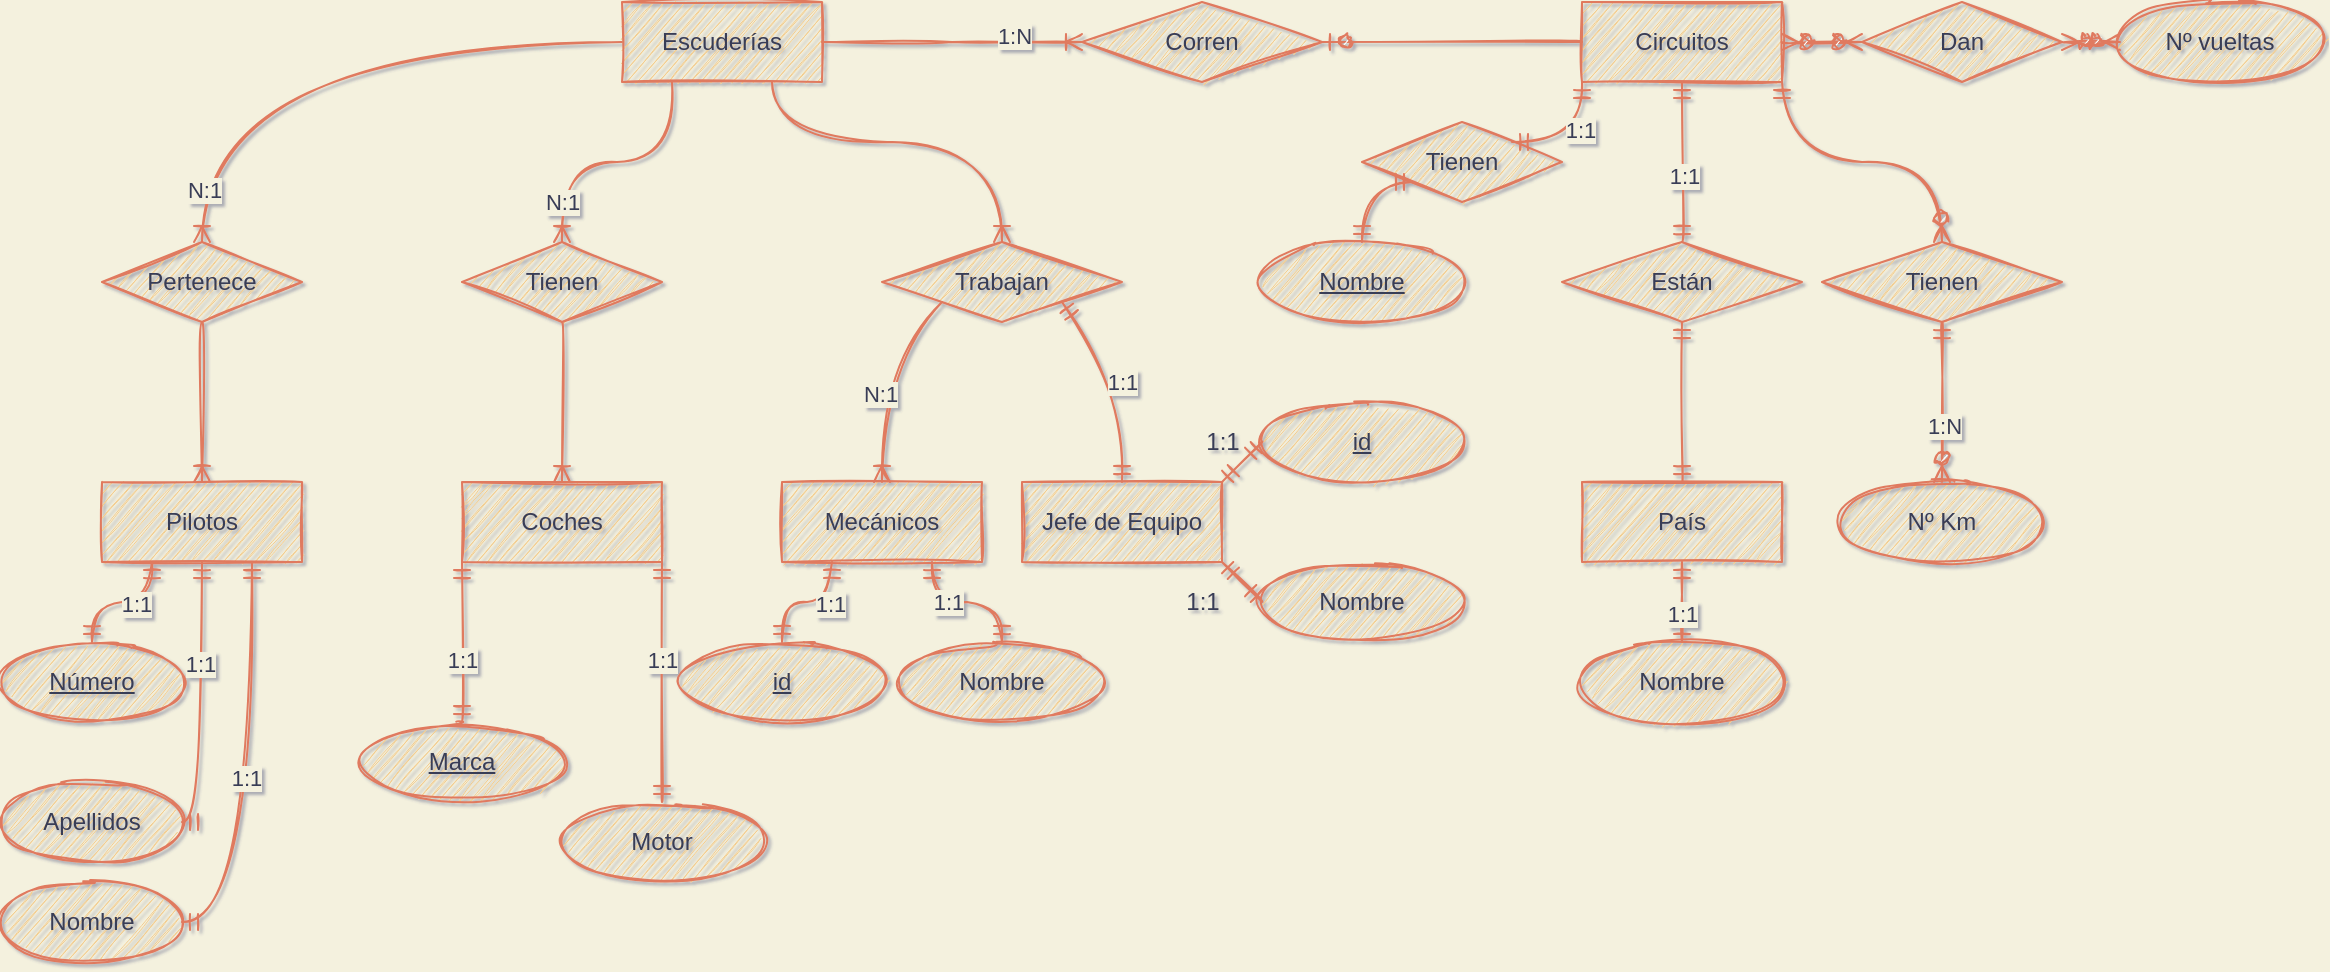 <mxfile version="13.6.4" type="github">
  <diagram id="R2lEEEUBdFMjLlhIrx00" name="Page-1">
    <mxGraphModel dx="1038" dy="537" grid="1" gridSize="10" guides="1" tooltips="1" connect="1" arrows="1" fold="1" page="1" pageScale="1" pageWidth="1169" pageHeight="827" background="#F4F1DE" math="0" shadow="1" extFonts="Permanent Marker^https://fonts.googleapis.com/css?family=Permanent+Marker">
      <root>
        <mxCell id="0" />
        <mxCell id="1" parent="0" />
        <mxCell id="U4um-OTRi30KTPcdBsrc-1" value="Escuderías" style="whiteSpace=wrap;html=1;align=center;fillColor=#F2CC8F;strokeColor=#E07A5F;fontColor=#393C56;sketch=1;" parent="1" vertex="1">
          <mxGeometry x="320" y="80" width="100" height="40" as="geometry" />
        </mxCell>
        <mxCell id="U4um-OTRi30KTPcdBsrc-2" value="Pilotos" style="whiteSpace=wrap;html=1;align=center;fillColor=#F2CC8F;strokeColor=#E07A5F;fontColor=#393C56;sketch=1;" parent="1" vertex="1">
          <mxGeometry x="60" y="320" width="100" height="40" as="geometry" />
        </mxCell>
        <mxCell id="U4um-OTRi30KTPcdBsrc-6" value="Pertenece" style="shape=rhombus;perimeter=rhombusPerimeter;whiteSpace=wrap;html=1;align=center;fillColor=#F2CC8F;strokeColor=#E07A5F;fontColor=#393C56;sketch=1;" parent="1" vertex="1">
          <mxGeometry x="60" y="200" width="100" height="40" as="geometry" />
        </mxCell>
        <mxCell id="U4um-OTRi30KTPcdBsrc-7" value="" style="fontSize=12;html=1;endArrow=ERoneToMany;exitX=0;exitY=0.5;exitDx=0;exitDy=0;labelBackgroundColor=#F4F1DE;strokeColor=#E07A5F;fontColor=#393C56;sketch=1;curved=1;" parent="1" source="U4um-OTRi30KTPcdBsrc-1" edge="1">
          <mxGeometry width="100" height="100" relative="1" as="geometry">
            <mxPoint x="290" y="160" as="sourcePoint" />
            <mxPoint x="110" y="200" as="targetPoint" />
            <Array as="points">
              <mxPoint x="110" y="100" />
            </Array>
          </mxGeometry>
        </mxCell>
        <mxCell id="U4um-OTRi30KTPcdBsrc-73" value="N:1" style="edgeLabel;html=1;align=center;verticalAlign=middle;resizable=0;points=[];rotation=0;labelBackgroundColor=#F4F1DE;fontColor=#393C56;sketch=1;" parent="U4um-OTRi30KTPcdBsrc-7" vertex="1" connectable="0">
          <mxGeometry x="0.828" y="1" relative="1" as="geometry">
            <mxPoint as="offset" />
          </mxGeometry>
        </mxCell>
        <mxCell id="U4um-OTRi30KTPcdBsrc-10" value="" style="fontSize=12;html=1;endArrow=ERoneToMany;exitX=0.5;exitY=1;exitDx=0;exitDy=0;entryX=0.5;entryY=0;entryDx=0;entryDy=0;labelBackgroundColor=#F4F1DE;strokeColor=#E07A5F;fontColor=#393C56;sketch=1;curved=1;" parent="1" source="U4um-OTRi30KTPcdBsrc-6" target="U4um-OTRi30KTPcdBsrc-2" edge="1">
          <mxGeometry width="100" height="100" relative="1" as="geometry">
            <mxPoint x="370" y="350" as="sourcePoint" />
            <mxPoint x="470" y="250" as="targetPoint" />
          </mxGeometry>
        </mxCell>
        <mxCell id="U4um-OTRi30KTPcdBsrc-11" value="Tienen" style="shape=rhombus;perimeter=rhombusPerimeter;whiteSpace=wrap;html=1;align=center;fillColor=#F2CC8F;strokeColor=#E07A5F;fontColor=#393C56;sketch=1;" parent="1" vertex="1">
          <mxGeometry x="240" y="200" width="100" height="40" as="geometry" />
        </mxCell>
        <mxCell id="U4um-OTRi30KTPcdBsrc-12" value="Coches" style="whiteSpace=wrap;html=1;align=center;fillColor=#F2CC8F;strokeColor=#E07A5F;fontColor=#393C56;sketch=1;" parent="1" vertex="1">
          <mxGeometry x="240" y="320" width="100" height="40" as="geometry" />
        </mxCell>
        <mxCell id="U4um-OTRi30KTPcdBsrc-13" value="Trabajan" style="shape=rhombus;perimeter=rhombusPerimeter;whiteSpace=wrap;html=1;align=center;fillColor=#F2CC8F;strokeColor=#E07A5F;fontColor=#393C56;sketch=1;" parent="1" vertex="1">
          <mxGeometry x="450" y="200" width="120" height="40" as="geometry" />
        </mxCell>
        <mxCell id="U4um-OTRi30KTPcdBsrc-14" value="Mecánicos" style="whiteSpace=wrap;html=1;align=center;fillColor=#F2CC8F;strokeColor=#E07A5F;fontColor=#393C56;sketch=1;" parent="1" vertex="1">
          <mxGeometry x="400" y="320" width="100" height="40" as="geometry" />
        </mxCell>
        <mxCell id="U4um-OTRi30KTPcdBsrc-15" value="Jefe de Equipo" style="whiteSpace=wrap;html=1;align=center;fillColor=#F2CC8F;strokeColor=#E07A5F;fontColor=#393C56;sketch=1;" parent="1" vertex="1">
          <mxGeometry x="520" y="320" width="100" height="40" as="geometry" />
        </mxCell>
        <mxCell id="U4um-OTRi30KTPcdBsrc-16" value="Corren" style="shape=rhombus;perimeter=rhombusPerimeter;whiteSpace=wrap;html=1;align=center;fillColor=#F2CC8F;strokeColor=#E07A5F;fontColor=#393C56;sketch=1;" parent="1" vertex="1">
          <mxGeometry x="550" y="80" width="120" height="40" as="geometry" />
        </mxCell>
        <mxCell id="U4um-OTRi30KTPcdBsrc-17" value="Circuitos" style="whiteSpace=wrap;html=1;align=center;fillColor=#F2CC8F;strokeColor=#E07A5F;fontColor=#393C56;sketch=1;" parent="1" vertex="1">
          <mxGeometry x="800" y="80" width="100" height="40" as="geometry" />
        </mxCell>
        <mxCell id="U4um-OTRi30KTPcdBsrc-18" value="Están" style="shape=rhombus;perimeter=rhombusPerimeter;whiteSpace=wrap;html=1;align=center;fillColor=#F2CC8F;strokeColor=#E07A5F;fontColor=#393C56;sketch=1;" parent="1" vertex="1">
          <mxGeometry x="790" y="200" width="120" height="40" as="geometry" />
        </mxCell>
        <mxCell id="U4um-OTRi30KTPcdBsrc-19" value="País" style="whiteSpace=wrap;html=1;align=center;fillColor=#F2CC8F;strokeColor=#E07A5F;fontColor=#393C56;sketch=1;" parent="1" vertex="1">
          <mxGeometry x="800" y="320" width="100" height="40" as="geometry" />
        </mxCell>
        <mxCell id="U4um-OTRi30KTPcdBsrc-20" value="Tienen" style="shape=rhombus;perimeter=rhombusPerimeter;whiteSpace=wrap;html=1;align=center;fillColor=#F2CC8F;strokeColor=#E07A5F;fontColor=#393C56;sketch=1;" parent="1" vertex="1">
          <mxGeometry x="920" y="200" width="120" height="40" as="geometry" />
        </mxCell>
        <mxCell id="U4um-OTRi30KTPcdBsrc-22" value="Dan" style="shape=rhombus;perimeter=rhombusPerimeter;whiteSpace=wrap;html=1;align=center;fillColor=#F2CC8F;strokeColor=#E07A5F;fontColor=#393C56;sketch=1;" parent="1" vertex="1">
          <mxGeometry x="940" y="80" width="100" height="40" as="geometry" />
        </mxCell>
        <mxCell id="U4um-OTRi30KTPcdBsrc-24" value="" style="fontSize=12;html=1;endArrow=ERoneToMany;entryX=0.5;entryY=0;entryDx=0;entryDy=0;exitX=0.25;exitY=1;exitDx=0;exitDy=0;labelBackgroundColor=#F4F1DE;strokeColor=#E07A5F;fontColor=#393C56;sketch=1;curved=1;" parent="1" source="U4um-OTRi30KTPcdBsrc-1" target="U4um-OTRi30KTPcdBsrc-11" edge="1">
          <mxGeometry width="100" height="100" relative="1" as="geometry">
            <mxPoint x="370" y="260" as="sourcePoint" />
            <mxPoint x="470" y="160" as="targetPoint" />
            <Array as="points">
              <mxPoint x="345" y="160" />
              <mxPoint x="290" y="160" />
            </Array>
          </mxGeometry>
        </mxCell>
        <mxCell id="U4um-OTRi30KTPcdBsrc-25" value="" style="fontSize=12;html=1;endArrow=ERoneToMany;entryX=0.5;entryY=0;entryDx=0;entryDy=0;exitX=0.5;exitY=1;exitDx=0;exitDy=0;labelBackgroundColor=#F4F1DE;strokeColor=#E07A5F;fontColor=#393C56;sketch=1;curved=1;" parent="1" source="U4um-OTRi30KTPcdBsrc-11" target="U4um-OTRi30KTPcdBsrc-12" edge="1">
          <mxGeometry width="100" height="100" relative="1" as="geometry">
            <mxPoint x="380" y="130" as="sourcePoint" />
            <mxPoint x="300" y="210" as="targetPoint" />
          </mxGeometry>
        </mxCell>
        <mxCell id="U4um-OTRi30KTPcdBsrc-84" value="N:1" style="edgeLabel;html=1;align=center;verticalAlign=middle;resizable=0;points=[];labelBackgroundColor=#F4F1DE;fontColor=#393C56;sketch=1;" parent="U4um-OTRi30KTPcdBsrc-25" vertex="1" connectable="0">
          <mxGeometry x="0.418" relative="1" as="geometry">
            <mxPoint y="-116.55" as="offset" />
          </mxGeometry>
        </mxCell>
        <mxCell id="U4um-OTRi30KTPcdBsrc-26" value="" style="fontSize=12;html=1;endArrow=ERoneToMany;entryX=0.5;entryY=0;entryDx=0;entryDy=0;exitX=0.75;exitY=1;exitDx=0;exitDy=0;labelBackgroundColor=#F4F1DE;strokeColor=#E07A5F;fontColor=#393C56;sketch=1;curved=1;" parent="1" source="U4um-OTRi30KTPcdBsrc-1" target="U4um-OTRi30KTPcdBsrc-13" edge="1">
          <mxGeometry width="100" height="100" relative="1" as="geometry">
            <mxPoint x="370" y="260" as="sourcePoint" />
            <mxPoint x="470" y="160" as="targetPoint" />
            <Array as="points">
              <mxPoint x="395" y="150" />
              <mxPoint x="510" y="150" />
            </Array>
          </mxGeometry>
        </mxCell>
        <mxCell id="U4um-OTRi30KTPcdBsrc-27" value="" style="fontSize=12;html=1;endArrow=ERoneToMany;entryX=0.5;entryY=0;entryDx=0;entryDy=0;exitX=0;exitY=1;exitDx=0;exitDy=0;labelBackgroundColor=#F4F1DE;strokeColor=#E07A5F;fontColor=#393C56;sketch=1;curved=1;" parent="1" source="U4um-OTRi30KTPcdBsrc-13" target="U4um-OTRi30KTPcdBsrc-14" edge="1">
          <mxGeometry width="100" height="100" relative="1" as="geometry">
            <mxPoint x="380" y="130" as="sourcePoint" />
            <mxPoint x="520" y="210" as="targetPoint" />
            <Array as="points">
              <mxPoint x="450" y="260" />
            </Array>
          </mxGeometry>
        </mxCell>
        <mxCell id="U4um-OTRi30KTPcdBsrc-85" value="N:1" style="edgeLabel;html=1;align=center;verticalAlign=middle;resizable=0;points=[];labelBackgroundColor=#F4F1DE;fontColor=#393C56;sketch=1;" parent="U4um-OTRi30KTPcdBsrc-27" vertex="1" connectable="0">
          <mxGeometry x="0.128" y="-1" relative="1" as="geometry">
            <mxPoint as="offset" />
          </mxGeometry>
        </mxCell>
        <mxCell id="U4um-OTRi30KTPcdBsrc-28" value="" style="fontSize=12;html=1;endArrow=ERmandOne;startArrow=ERmandOne;exitX=0.5;exitY=0;exitDx=0;exitDy=0;entryX=1;entryY=1;entryDx=0;entryDy=0;labelBackgroundColor=#F4F1DE;strokeColor=#E07A5F;fontColor=#393C56;sketch=1;curved=1;" parent="1" source="U4um-OTRi30KTPcdBsrc-15" target="U4um-OTRi30KTPcdBsrc-13" edge="1">
          <mxGeometry width="100" height="100" relative="1" as="geometry">
            <mxPoint x="370" y="260" as="sourcePoint" />
            <mxPoint x="470" y="160" as="targetPoint" />
            <Array as="points">
              <mxPoint x="570" y="270" />
            </Array>
          </mxGeometry>
        </mxCell>
        <mxCell id="U4um-OTRi30KTPcdBsrc-86" value="1:1" style="edgeLabel;html=1;align=center;verticalAlign=middle;resizable=0;points=[];labelBackgroundColor=#F4F1DE;fontColor=#393C56;sketch=1;" parent="U4um-OTRi30KTPcdBsrc-28" vertex="1" connectable="0">
          <mxGeometry y="9" relative="1" as="geometry">
            <mxPoint x="6.99" y="-5.68" as="offset" />
          </mxGeometry>
        </mxCell>
        <mxCell id="U4um-OTRi30KTPcdBsrc-29" value="" style="edgeStyle=entityRelationEdgeStyle;fontSize=12;html=1;endArrow=ERoneToMany;exitX=1;exitY=0.5;exitDx=0;exitDy=0;entryX=0;entryY=0.5;entryDx=0;entryDy=0;labelBackgroundColor=#F4F1DE;strokeColor=#E07A5F;fontColor=#393C56;sketch=1;curved=1;" parent="1" source="U4um-OTRi30KTPcdBsrc-1" target="U4um-OTRi30KTPcdBsrc-16" edge="1">
          <mxGeometry width="100" height="100" relative="1" as="geometry">
            <mxPoint x="550" y="260" as="sourcePoint" />
            <mxPoint x="650" y="160" as="targetPoint" />
          </mxGeometry>
        </mxCell>
        <mxCell id="U4um-OTRi30KTPcdBsrc-87" value="1:N" style="edgeLabel;html=1;align=center;verticalAlign=middle;resizable=0;points=[];labelBackgroundColor=#F4F1DE;fontColor=#393C56;sketch=1;" parent="U4um-OTRi30KTPcdBsrc-29" vertex="1" connectable="0">
          <mxGeometry x="0.468" y="3" relative="1" as="geometry">
            <mxPoint as="offset" />
          </mxGeometry>
        </mxCell>
        <mxCell id="U4um-OTRi30KTPcdBsrc-31" value="" style="fontSize=12;html=1;endArrow=ERzeroToOne;endFill=1;exitX=0;exitY=0.5;exitDx=0;exitDy=0;entryX=1;entryY=0.5;entryDx=0;entryDy=0;labelBackgroundColor=#F4F1DE;strokeColor=#E07A5F;fontColor=#393C56;sketch=1;curved=1;" parent="1" source="U4um-OTRi30KTPcdBsrc-17" target="U4um-OTRi30KTPcdBsrc-16" edge="1">
          <mxGeometry width="100" height="100" relative="1" as="geometry">
            <mxPoint x="550" y="260" as="sourcePoint" />
            <mxPoint x="690" y="60" as="targetPoint" />
          </mxGeometry>
        </mxCell>
        <mxCell id="U4um-OTRi30KTPcdBsrc-32" value="" style="fontSize=12;html=1;endArrow=ERzeroToMany;endFill=1;startArrow=ERzeroToMany;entryX=0;entryY=0.5;entryDx=0;entryDy=0;exitX=1;exitY=0.5;exitDx=0;exitDy=0;labelBackgroundColor=#F4F1DE;strokeColor=#E07A5F;fontColor=#393C56;sketch=1;curved=1;" parent="1" source="U4um-OTRi30KTPcdBsrc-22" target="U4um-OTRi30KTPcdBsrc-51" edge="1">
          <mxGeometry width="100" height="100" relative="1" as="geometry">
            <mxPoint x="860" y="260" as="sourcePoint" />
            <mxPoint x="1080" y="100" as="targetPoint" />
            <Array as="points" />
          </mxGeometry>
        </mxCell>
        <mxCell id="U4um-OTRi30KTPcdBsrc-33" value="" style="fontSize=12;html=1;endArrow=ERzeroToMany;endFill=1;startArrow=ERzeroToMany;entryX=0;entryY=0.5;entryDx=0;entryDy=0;exitX=1;exitY=0.5;exitDx=0;exitDy=0;labelBackgroundColor=#F4F1DE;strokeColor=#E07A5F;fontColor=#393C56;sketch=1;curved=1;" parent="1" source="U4um-OTRi30KTPcdBsrc-17" target="U4um-OTRi30KTPcdBsrc-22" edge="1">
          <mxGeometry width="100" height="100" relative="1" as="geometry">
            <mxPoint x="1050" y="110" as="sourcePoint" />
            <mxPoint x="1090" y="110" as="targetPoint" />
          </mxGeometry>
        </mxCell>
        <mxCell id="U4um-OTRi30KTPcdBsrc-34" value="" style="fontSize=12;html=1;endArrow=ERmandOne;startArrow=ERmandOne;entryX=0.5;entryY=1;entryDx=0;entryDy=0;exitX=0.5;exitY=0;exitDx=0;exitDy=0;labelBackgroundColor=#F4F1DE;strokeColor=#E07A5F;fontColor=#393C56;sketch=1;curved=1;" parent="1" source="U4um-OTRi30KTPcdBsrc-18" target="U4um-OTRi30KTPcdBsrc-17" edge="1">
          <mxGeometry width="100" height="100" relative="1" as="geometry">
            <mxPoint x="860" y="260" as="sourcePoint" />
            <mxPoint x="960" y="160" as="targetPoint" />
          </mxGeometry>
        </mxCell>
        <mxCell id="U4um-OTRi30KTPcdBsrc-89" value="1:1" style="edgeLabel;html=1;align=center;verticalAlign=middle;resizable=0;points=[];labelBackgroundColor=#F4F1DE;fontColor=#393C56;sketch=1;" parent="U4um-OTRi30KTPcdBsrc-34" vertex="1" connectable="0">
          <mxGeometry x="-0.177" y="-1" relative="1" as="geometry">
            <mxPoint as="offset" />
          </mxGeometry>
        </mxCell>
        <mxCell id="U4um-OTRi30KTPcdBsrc-35" value="" style="fontSize=12;html=1;endArrow=ERmandOne;startArrow=ERmandOne;entryX=0.5;entryY=1;entryDx=0;entryDy=0;exitX=0.5;exitY=0;exitDx=0;exitDy=0;labelBackgroundColor=#F4F1DE;strokeColor=#E07A5F;fontColor=#393C56;sketch=1;curved=1;" parent="1" source="U4um-OTRi30KTPcdBsrc-19" target="U4um-OTRi30KTPcdBsrc-18" edge="1">
          <mxGeometry width="100" height="100" relative="1" as="geometry">
            <mxPoint x="860" y="210" as="sourcePoint" />
            <mxPoint x="860" y="130" as="targetPoint" />
          </mxGeometry>
        </mxCell>
        <mxCell id="U4um-OTRi30KTPcdBsrc-37" value="" style="fontSize=12;html=1;endArrow=ERzeroToMany;startArrow=ERmandOne;exitX=0.5;exitY=1;exitDx=0;exitDy=0;entryX=0.5;entryY=0;entryDx=0;entryDy=0;labelBackgroundColor=#F4F1DE;strokeColor=#E07A5F;fontColor=#393C56;sketch=1;curved=1;" parent="1" source="U4um-OTRi30KTPcdBsrc-20" edge="1">
          <mxGeometry width="100" height="100" relative="1" as="geometry">
            <mxPoint x="860" y="260" as="sourcePoint" />
            <mxPoint x="980" y="320" as="targetPoint" />
          </mxGeometry>
        </mxCell>
        <mxCell id="U4um-OTRi30KTPcdBsrc-92" value="1:N" style="edgeLabel;html=1;align=center;verticalAlign=middle;resizable=0;points=[];labelBackgroundColor=#F4F1DE;fontColor=#393C56;sketch=1;" parent="U4um-OTRi30KTPcdBsrc-37" vertex="1" connectable="0">
          <mxGeometry x="0.297" y="1" relative="1" as="geometry">
            <mxPoint as="offset" />
          </mxGeometry>
        </mxCell>
        <mxCell id="U4um-OTRi30KTPcdBsrc-38" value="" style="fontSize=12;html=1;endArrow=ERzeroToMany;startArrow=ERmandOne;exitX=1;exitY=1;exitDx=0;exitDy=0;entryX=0.5;entryY=0;entryDx=0;entryDy=0;labelBackgroundColor=#F4F1DE;strokeColor=#E07A5F;fontColor=#393C56;sketch=1;curved=1;" parent="1" source="U4um-OTRi30KTPcdBsrc-17" target="U4um-OTRi30KTPcdBsrc-20" edge="1">
          <mxGeometry width="100" height="100" relative="1" as="geometry">
            <mxPoint x="990" y="270" as="sourcePoint" />
            <mxPoint x="990" y="330" as="targetPoint" />
            <Array as="points">
              <mxPoint x="900" y="160" />
              <mxPoint x="980" y="160" />
            </Array>
          </mxGeometry>
        </mxCell>
        <mxCell id="U4um-OTRi30KTPcdBsrc-39" value="Número" style="ellipse;whiteSpace=wrap;html=1;align=center;fontStyle=4;fillColor=#F2CC8F;strokeColor=#E07A5F;fontColor=#393C56;sketch=1;" parent="1" vertex="1">
          <mxGeometry x="10" y="400" width="90" height="40" as="geometry" />
        </mxCell>
        <mxCell id="U4um-OTRi30KTPcdBsrc-40" value="Marca" style="ellipse;whiteSpace=wrap;html=1;align=center;fontStyle=4;fillColor=#F2CC8F;strokeColor=#E07A5F;fontColor=#393C56;sketch=1;" parent="1" vertex="1">
          <mxGeometry x="190" y="440" width="100" height="40" as="geometry" />
        </mxCell>
        <mxCell id="U4um-OTRi30KTPcdBsrc-41" value="id" style="ellipse;whiteSpace=wrap;html=1;align=center;fontStyle=4;fillColor=#F2CC8F;strokeColor=#E07A5F;fontColor=#393C56;sketch=1;" parent="1" vertex="1">
          <mxGeometry x="350" y="400" width="100" height="40" as="geometry" />
        </mxCell>
        <mxCell id="U4um-OTRi30KTPcdBsrc-42" value="id" style="ellipse;whiteSpace=wrap;html=1;align=center;fontStyle=4;fillColor=#F2CC8F;strokeColor=#E07A5F;fontColor=#393C56;sketch=1;" parent="1" vertex="1">
          <mxGeometry x="640" y="280" width="100" height="40" as="geometry" />
        </mxCell>
        <mxCell id="U4um-OTRi30KTPcdBsrc-45" value="Apellidos" style="ellipse;whiteSpace=wrap;html=1;align=center;fillColor=#F2CC8F;strokeColor=#E07A5F;fontColor=#393C56;sketch=1;" parent="1" vertex="1">
          <mxGeometry x="10" y="470" width="90" height="40" as="geometry" />
        </mxCell>
        <mxCell id="U4um-OTRi30KTPcdBsrc-46" value="Nombre" style="ellipse;whiteSpace=wrap;html=1;align=center;fillColor=#F2CC8F;strokeColor=#E07A5F;fontColor=#393C56;sketch=1;" parent="1" vertex="1">
          <mxGeometry x="10" y="520" width="90" height="40" as="geometry" />
        </mxCell>
        <mxCell id="U4um-OTRi30KTPcdBsrc-47" value="" style="edgeStyle=orthogonalEdgeStyle;fontSize=12;html=1;endArrow=ERmandOne;startArrow=ERmandOne;entryX=0.25;entryY=1;entryDx=0;entryDy=0;exitX=0.5;exitY=0;exitDx=0;exitDy=0;labelBackgroundColor=#F4F1DE;strokeColor=#E07A5F;fontColor=#393C56;sketch=1;curved=1;" parent="1" source="U4um-OTRi30KTPcdBsrc-39" target="U4um-OTRi30KTPcdBsrc-2" edge="1">
          <mxGeometry width="100" height="100" relative="1" as="geometry">
            <mxPoint x="440" y="530" as="sourcePoint" />
            <mxPoint x="540" y="430" as="targetPoint" />
          </mxGeometry>
        </mxCell>
        <mxCell id="U4um-OTRi30KTPcdBsrc-75" value="1:1" style="edgeLabel;html=1;align=center;verticalAlign=middle;resizable=0;points=[];labelBackgroundColor=#F4F1DE;fontColor=#393C56;sketch=1;" parent="U4um-OTRi30KTPcdBsrc-47" vertex="1" connectable="0">
          <mxGeometry x="0.193" y="-1" relative="1" as="geometry">
            <mxPoint as="offset" />
          </mxGeometry>
        </mxCell>
        <mxCell id="U4um-OTRi30KTPcdBsrc-49" value="" style="edgeStyle=orthogonalEdgeStyle;fontSize=12;html=1;endArrow=ERmandOne;startArrow=ERmandOne;entryX=0.75;entryY=1;entryDx=0;entryDy=0;exitX=1;exitY=0.5;exitDx=0;exitDy=0;labelBackgroundColor=#F4F1DE;strokeColor=#E07A5F;fontColor=#393C56;sketch=1;curved=1;" parent="1" source="U4um-OTRi30KTPcdBsrc-46" target="U4um-OTRi30KTPcdBsrc-2" edge="1">
          <mxGeometry width="100" height="100" relative="1" as="geometry">
            <mxPoint x="60" y="410" as="sourcePoint" />
            <mxPoint x="88.8" y="372.8" as="targetPoint" />
          </mxGeometry>
        </mxCell>
        <mxCell id="U4um-OTRi30KTPcdBsrc-77" value="1:1" style="edgeLabel;html=1;align=center;verticalAlign=middle;resizable=0;points=[];labelBackgroundColor=#F4F1DE;fontColor=#393C56;sketch=1;" parent="U4um-OTRi30KTPcdBsrc-49" vertex="1" connectable="0">
          <mxGeometry x="0.001" y="3" relative="1" as="geometry">
            <mxPoint as="offset" />
          </mxGeometry>
        </mxCell>
        <mxCell id="U4um-OTRi30KTPcdBsrc-50" value="" style="edgeStyle=orthogonalEdgeStyle;fontSize=12;html=1;endArrow=ERmandOne;startArrow=ERmandOne;entryX=0.5;entryY=1;entryDx=0;entryDy=0;exitX=1;exitY=0.5;exitDx=0;exitDy=0;labelBackgroundColor=#F4F1DE;strokeColor=#E07A5F;fontColor=#393C56;sketch=1;curved=1;" parent="1" source="U4um-OTRi30KTPcdBsrc-45" target="U4um-OTRi30KTPcdBsrc-2" edge="1">
          <mxGeometry width="100" height="100" relative="1" as="geometry">
            <mxPoint x="70" y="420" as="sourcePoint" />
            <mxPoint x="98.8" y="382.8" as="targetPoint" />
            <Array as="points">
              <mxPoint x="110" y="490" />
            </Array>
          </mxGeometry>
        </mxCell>
        <mxCell id="U4um-OTRi30KTPcdBsrc-76" value="1:1" style="edgeLabel;html=1;align=center;verticalAlign=middle;resizable=0;points=[];labelBackgroundColor=#F4F1DE;fontColor=#393C56;sketch=1;" parent="U4um-OTRi30KTPcdBsrc-50" vertex="1" connectable="0">
          <mxGeometry x="0.273" y="1" relative="1" as="geometry">
            <mxPoint as="offset" />
          </mxGeometry>
        </mxCell>
        <mxCell id="U4um-OTRi30KTPcdBsrc-51" value="Nº vueltas" style="ellipse;whiteSpace=wrap;html=1;align=center;fillColor=#F2CC8F;strokeColor=#E07A5F;fontColor=#393C56;sketch=1;" parent="1" vertex="1">
          <mxGeometry x="1069" y="80" width="100" height="40" as="geometry" />
        </mxCell>
        <mxCell id="U4um-OTRi30KTPcdBsrc-52" value="Nº Km" style="ellipse;whiteSpace=wrap;html=1;align=center;fillColor=#F2CC8F;strokeColor=#E07A5F;fontColor=#393C56;sketch=1;" parent="1" vertex="1">
          <mxGeometry x="930" y="320" width="100" height="40" as="geometry" />
        </mxCell>
        <mxCell id="U4um-OTRi30KTPcdBsrc-53" value="" style="fontSize=12;html=1;endArrow=ERmandOne;startArrow=ERmandOne;exitX=0.5;exitY=0;exitDx=0;exitDy=0;entryX=0.5;entryY=1;entryDx=0;entryDy=0;labelBackgroundColor=#F4F1DE;strokeColor=#E07A5F;fontColor=#393C56;sketch=1;curved=1;" parent="1" source="U4um-OTRi30KTPcdBsrc-67" target="U4um-OTRi30KTPcdBsrc-19" edge="1">
          <mxGeometry width="100" height="100" relative="1" as="geometry">
            <mxPoint x="850" y="394" as="sourcePoint" />
            <mxPoint x="970" y="250" as="targetPoint" />
            <Array as="points">
              <mxPoint x="850" y="380" />
            </Array>
          </mxGeometry>
        </mxCell>
        <mxCell id="U4um-OTRi30KTPcdBsrc-93" value="1:1" style="edgeLabel;html=1;align=center;verticalAlign=middle;resizable=0;points=[];labelBackgroundColor=#F4F1DE;fontColor=#393C56;sketch=1;" parent="U4um-OTRi30KTPcdBsrc-53" vertex="1" connectable="0">
          <mxGeometry y="6" relative="1" as="geometry">
            <mxPoint x="6" y="6" as="offset" />
          </mxGeometry>
        </mxCell>
        <mxCell id="U4um-OTRi30KTPcdBsrc-54" value="Nombre" style="ellipse;whiteSpace=wrap;html=1;align=center;fillColor=#F2CC8F;strokeColor=#E07A5F;fontColor=#393C56;sketch=1;" parent="1" vertex="1">
          <mxGeometry x="460" y="400" width="100" height="40" as="geometry" />
        </mxCell>
        <mxCell id="U4um-OTRi30KTPcdBsrc-55" value="Nombre" style="ellipse;whiteSpace=wrap;html=1;align=center;fillColor=#F2CC8F;strokeColor=#E07A5F;fontColor=#393C56;sketch=1;" parent="1" vertex="1">
          <mxGeometry x="640" y="360" width="100" height="40" as="geometry" />
        </mxCell>
        <mxCell id="U4um-OTRi30KTPcdBsrc-56" value="" style="fontSize=12;html=1;endArrow=ERmandOne;startArrow=ERmandOne;entryX=0.25;entryY=1;entryDx=0;entryDy=0;exitX=0.5;exitY=0;exitDx=0;exitDy=0;labelBackgroundColor=#F4F1DE;strokeColor=#E07A5F;fontColor=#393C56;sketch=1;curved=1;" parent="1" source="U4um-OTRi30KTPcdBsrc-41" target="U4um-OTRi30KTPcdBsrc-14" edge="1">
          <mxGeometry width="100" height="100" relative="1" as="geometry">
            <mxPoint x="490" y="350" as="sourcePoint" />
            <mxPoint x="590" y="250" as="targetPoint" />
            <Array as="points">
              <mxPoint x="400" y="380" />
              <mxPoint x="425" y="380" />
            </Array>
          </mxGeometry>
        </mxCell>
        <mxCell id="U4um-OTRi30KTPcdBsrc-82" value="1:1" style="edgeLabel;html=1;align=center;verticalAlign=middle;resizable=0;points=[];labelBackgroundColor=#F4F1DE;fontColor=#393C56;sketch=1;" parent="U4um-OTRi30KTPcdBsrc-56" vertex="1" connectable="0">
          <mxGeometry x="0.34" y="-1" relative="1" as="geometry">
            <mxPoint as="offset" />
          </mxGeometry>
        </mxCell>
        <mxCell id="U4um-OTRi30KTPcdBsrc-57" value="" style="fontSize=12;html=1;endArrow=ERmandOne;startArrow=ERmandOne;entryX=0.75;entryY=1;entryDx=0;entryDy=0;exitX=0.5;exitY=0;exitDx=0;exitDy=0;labelBackgroundColor=#F4F1DE;strokeColor=#E07A5F;fontColor=#393C56;sketch=1;curved=1;" parent="1" source="U4um-OTRi30KTPcdBsrc-54" target="U4um-OTRi30KTPcdBsrc-14" edge="1">
          <mxGeometry width="100" height="100" relative="1" as="geometry">
            <mxPoint x="410" y="410" as="sourcePoint" />
            <mxPoint x="435" y="370" as="targetPoint" />
            <Array as="points">
              <mxPoint x="510" y="380" />
              <mxPoint x="475" y="380" />
            </Array>
          </mxGeometry>
        </mxCell>
        <mxCell id="U4um-OTRi30KTPcdBsrc-83" value="1:1" style="edgeLabel;html=1;align=center;verticalAlign=middle;resizable=0;points=[];labelBackgroundColor=#F4F1DE;fontColor=#393C56;sketch=1;" parent="U4um-OTRi30KTPcdBsrc-57" vertex="1" connectable="0">
          <mxGeometry x="0.252" relative="1" as="geometry">
            <mxPoint as="offset" />
          </mxGeometry>
        </mxCell>
        <mxCell id="U4um-OTRi30KTPcdBsrc-58" value="" style="fontSize=12;html=1;endArrow=ERmandOne;startArrow=ERmandOne;entryX=1;entryY=0;entryDx=0;entryDy=0;exitX=0;exitY=0.5;exitDx=0;exitDy=0;labelBackgroundColor=#F4F1DE;strokeColor=#E07A5F;fontColor=#393C56;sketch=1;curved=1;" parent="1" source="U4um-OTRi30KTPcdBsrc-42" target="U4um-OTRi30KTPcdBsrc-15" edge="1">
          <mxGeometry width="100" height="100" relative="1" as="geometry">
            <mxPoint x="520" y="410" as="sourcePoint" />
            <mxPoint x="485" y="370" as="targetPoint" />
          </mxGeometry>
        </mxCell>
        <mxCell id="U4um-OTRi30KTPcdBsrc-59" value="" style="fontSize=12;html=1;endArrow=ERmandOne;startArrow=ERmandOne;entryX=1;entryY=1;entryDx=0;entryDy=0;exitX=0;exitY=0.5;exitDx=0;exitDy=0;labelBackgroundColor=#F4F1DE;strokeColor=#E07A5F;fontColor=#393C56;sketch=1;curved=1;" parent="1" source="U4um-OTRi30KTPcdBsrc-55" target="U4um-OTRi30KTPcdBsrc-15" edge="1">
          <mxGeometry width="100" height="100" relative="1" as="geometry">
            <mxPoint x="530" y="420" as="sourcePoint" />
            <mxPoint x="495" y="380" as="targetPoint" />
          </mxGeometry>
        </mxCell>
        <mxCell id="U4um-OTRi30KTPcdBsrc-60" value="Motor" style="ellipse;whiteSpace=wrap;html=1;align=center;fillColor=#F2CC8F;strokeColor=#E07A5F;fontColor=#393C56;sketch=1;" parent="1" vertex="1">
          <mxGeometry x="290" y="480" width="100" height="40" as="geometry" />
        </mxCell>
        <mxCell id="U4um-OTRi30KTPcdBsrc-61" value="" style="fontSize=12;html=1;endArrow=ERmandOne;startArrow=ERmandOne;entryX=0;entryY=1;entryDx=0;entryDy=0;exitX=0.5;exitY=0;exitDx=0;exitDy=0;labelBackgroundColor=#F4F1DE;strokeColor=#E07A5F;fontColor=#393C56;sketch=1;curved=1;" parent="1" source="U4um-OTRi30KTPcdBsrc-40" target="U4um-OTRi30KTPcdBsrc-12" edge="1">
          <mxGeometry width="100" height="100" relative="1" as="geometry">
            <mxPoint x="490" y="350" as="sourcePoint" />
            <mxPoint x="590" y="250" as="targetPoint" />
          </mxGeometry>
        </mxCell>
        <mxCell id="U4um-OTRi30KTPcdBsrc-78" value="1:1" style="edgeLabel;html=1;align=center;verticalAlign=middle;resizable=0;points=[];labelBackgroundColor=#F4F1DE;fontColor=#393C56;sketch=1;" parent="U4um-OTRi30KTPcdBsrc-61" vertex="1" connectable="0">
          <mxGeometry x="-0.222" relative="1" as="geometry">
            <mxPoint as="offset" />
          </mxGeometry>
        </mxCell>
        <mxCell id="U4um-OTRi30KTPcdBsrc-62" value="" style="fontSize=12;html=1;endArrow=ERmandOne;startArrow=ERmandOne;entryX=1;entryY=1;entryDx=0;entryDy=0;exitX=0.5;exitY=0;exitDx=0;exitDy=0;labelBackgroundColor=#F4F1DE;strokeColor=#E07A5F;fontColor=#393C56;sketch=1;curved=1;" parent="1" source="U4um-OTRi30KTPcdBsrc-60" target="U4um-OTRi30KTPcdBsrc-12" edge="1">
          <mxGeometry width="100" height="100" relative="1" as="geometry">
            <mxPoint x="220" y="403.5" as="sourcePoint" />
            <mxPoint x="250" y="370" as="targetPoint" />
          </mxGeometry>
        </mxCell>
        <mxCell id="U4um-OTRi30KTPcdBsrc-79" value="1:1" style="edgeLabel;html=1;align=center;verticalAlign=middle;resizable=0;points=[];labelBackgroundColor=#F4F1DE;fontColor=#393C56;sketch=1;" parent="U4um-OTRi30KTPcdBsrc-62" vertex="1" connectable="0">
          <mxGeometry x="0.186" relative="1" as="geometry">
            <mxPoint as="offset" />
          </mxGeometry>
        </mxCell>
        <mxCell id="U4um-OTRi30KTPcdBsrc-63" value="Tienen" style="shape=rhombus;perimeter=rhombusPerimeter;whiteSpace=wrap;html=1;align=center;fillColor=#F2CC8F;strokeColor=#E07A5F;fontColor=#393C56;sketch=1;" parent="1" vertex="1">
          <mxGeometry x="690" y="140" width="100" height="40" as="geometry" />
        </mxCell>
        <mxCell id="U4um-OTRi30KTPcdBsrc-64" value="Nombre" style="ellipse;whiteSpace=wrap;html=1;align=center;fontStyle=4;fillColor=#F2CC8F;strokeColor=#E07A5F;fontColor=#393C56;sketch=1;" parent="1" vertex="1">
          <mxGeometry x="640" y="200" width="100" height="40" as="geometry" />
        </mxCell>
        <mxCell id="U4um-OTRi30KTPcdBsrc-65" value="" style="fontSize=12;html=1;endArrow=ERmandOne;startArrow=ERmandOne;entryX=1;entryY=0;entryDx=0;entryDy=0;exitX=0;exitY=1;exitDx=0;exitDy=0;labelBackgroundColor=#F4F1DE;strokeColor=#E07A5F;fontColor=#393C56;sketch=1;curved=1;" parent="1" source="U4um-OTRi30KTPcdBsrc-17" target="U4um-OTRi30KTPcdBsrc-63" edge="1">
          <mxGeometry width="100" height="100" relative="1" as="geometry">
            <mxPoint x="740" y="350" as="sourcePoint" />
            <mxPoint x="840" y="250" as="targetPoint" />
            <Array as="points">
              <mxPoint x="800" y="150" />
            </Array>
          </mxGeometry>
        </mxCell>
        <mxCell id="U4um-OTRi30KTPcdBsrc-88" value="1:1" style="edgeLabel;html=1;align=center;verticalAlign=middle;resizable=0;points=[];labelBackgroundColor=#F4F1DE;fontColor=#393C56;sketch=1;" parent="U4um-OTRi30KTPcdBsrc-65" vertex="1" connectable="0">
          <mxGeometry x="-0.273" y="-1" relative="1" as="geometry">
            <mxPoint as="offset" />
          </mxGeometry>
        </mxCell>
        <mxCell id="U4um-OTRi30KTPcdBsrc-66" value="" style="fontSize=12;html=1;endArrow=ERmandOne;startArrow=ERmandOne;entryX=0;entryY=1;entryDx=0;entryDy=0;exitX=0.5;exitY=0;exitDx=0;exitDy=0;labelBackgroundColor=#F4F1DE;strokeColor=#E07A5F;fontColor=#393C56;sketch=1;curved=1;" parent="1" source="U4um-OTRi30KTPcdBsrc-64" target="U4um-OTRi30KTPcdBsrc-63" edge="1">
          <mxGeometry width="100" height="100" relative="1" as="geometry">
            <mxPoint x="750" y="360" as="sourcePoint" />
            <mxPoint x="850" y="260" as="targetPoint" />
            <Array as="points">
              <mxPoint x="690" y="170" />
            </Array>
          </mxGeometry>
        </mxCell>
        <mxCell id="U4um-OTRi30KTPcdBsrc-67" value="Nombre" style="ellipse;whiteSpace=wrap;html=1;align=center;fillColor=#F2CC8F;strokeColor=#E07A5F;fontColor=#393C56;sketch=1;" parent="1" vertex="1">
          <mxGeometry x="800" y="400" width="100" height="40" as="geometry" />
        </mxCell>
        <mxCell id="U4um-OTRi30KTPcdBsrc-90" value="1:1" style="text;html=1;align=center;verticalAlign=middle;resizable=0;points=[];autosize=1;fontColor=#393C56;sketch=1;" parent="1" vertex="1">
          <mxGeometry x="605" y="290" width="30" height="20" as="geometry" />
        </mxCell>
        <mxCell id="U4um-OTRi30KTPcdBsrc-91" value="1:1" style="text;html=1;align=center;verticalAlign=middle;resizable=0;points=[];autosize=1;fontColor=#393C56;sketch=1;" parent="1" vertex="1">
          <mxGeometry x="595" y="370" width="30" height="20" as="geometry" />
        </mxCell>
      </root>
    </mxGraphModel>
  </diagram>
</mxfile>
